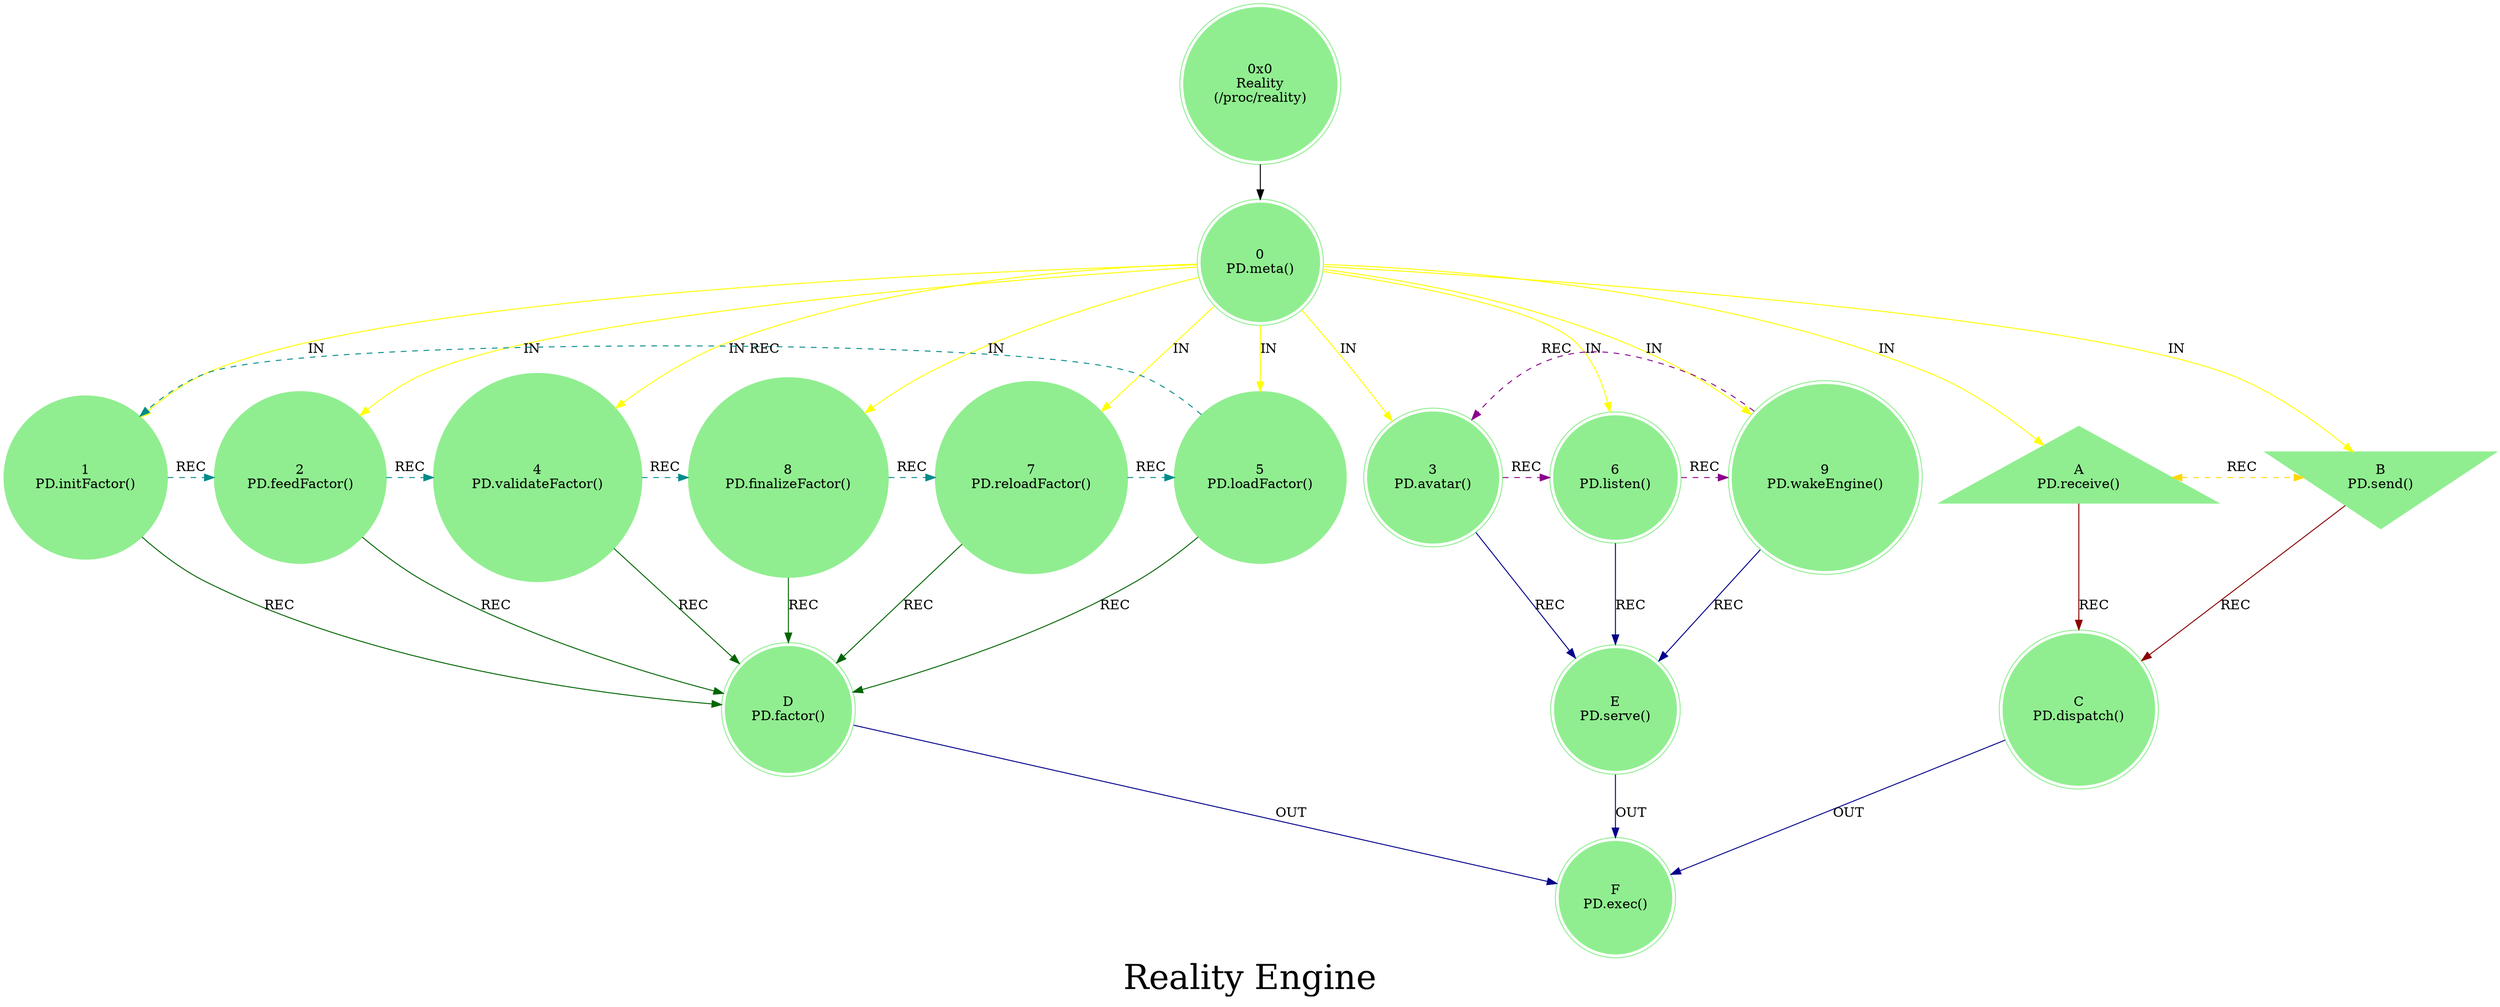 strict digraph RealityEngine {
    label = "Reality Engine";
    style = filled;
    color = lightgrey;
    fontsize = "36";
    comment = "";
    node [shape = circle; style = filled; color = lightgreen;];
    
    spark_0_mythos_t [label = "0x0\nReality\n(/proc/reality)";shape = doublecircle;];
    
    // r0::meta();r1,r2,r4,r8,r7,r5;r3,r6,r;ra::receive(),rb::send(),rc::dispatch(),rd::commit(),re::serve(),rf::exec()
    spark_0_prime_directive_t [label = "0\nPD.meta()";shape = doublecircle;comment = "Init Prime Directive";];
    spark_1_prime_directive_t [label = "1\nPD.initFactor()";shape = circle;comment = "initFactor() factor_t";];
    spark_2_prime_directive_t [label = "2\nPD.feedFactor()";shape = circle;comment = "feedFactor() observer_model_t, alignment_model_t, and spectral_model_t";];
    spark_4_prime_directive_t [label = "4\nPD.validateFactor()";shape = circle;comment = "validateFactor() factor_t integrity before/after injection";];
    spark_8_prime_directive_t [label = "8\nPD.finalizeFactor()";shape = circle;comment = "finalizeFactor() factor_t into information_factor_t";];
    spark_7_prime_directive_t [label = "7\nPD.reloadFactor()";shape = circle;comment = "reloadFactor() in the case feedFactor() failed";];
    spark_5_prime_directive_t [label = "5\nPD.loadFactor()";shape = circle;comment = "loadFactor() mainly used by PD.factor()";];
    spark_3_prime_directive_t [label = "3\nPD.avatar()";shape = doublecircle;comment = "`/proc/avatar`";];
    spark_6_prime_directive_t [label = "6\nPD.listen()";shape = doublecircle;comment = "Event listener";];
    spark_9_prime_directive_t [label = "9\nPD.wakeEngine()";shape = doublecircle;comment = "Time Controller";];
    spark_a_prime_directive_t [label = "A\nPD.receive()";shape = triangle;comment = "In gateway";];
    spark_b_prime_directive_t [label = "B\nPD.send()";shape = invtriangle;comment = "Out gateway";];
    spark_c_prime_directive_t [label = "C\nPD.dispatch()";shape = doublecircle;comment = "";];
    spark_d_prime_directive_t [label = "D\nPD.factor()";shape = doublecircle;comment = "`/proc/factor` Inquiry system";];
    spark_e_prime_directive_t [label = "E\nPD.serve()";shape = doublecircle;comment = "`/proc/reality`";];
    spark_f_prime_directive_t [label = "F\nPD.exec()";shape = doublecircle;comment = "";];
    
    // IN = Input
    // OUT = Output
    // REC = Recursion
    spark_0_prime_directive_t -> {spark_a_prime_directive_t spark_b_prime_directive_t spark_1_prime_directive_t spark_2_prime_directive_t spark_3_prime_directive_t spark_4_prime_directive_t spark_5_prime_directive_t spark_6_prime_directive_t spark_7_prime_directive_t spark_8_prime_directive_t spark_9_prime_directive_t} [label = "IN"; color = yellow; comment = "";];
    
    {spark_a_prime_directive_t spark_b_prime_directive_t} -> spark_c_prime_directive_t [label = "REC"; color = darkred; comment = "";];
    {spark_1_prime_directive_t spark_2_prime_directive_t spark_4_prime_directive_t spark_8_prime_directive_t spark_7_prime_directive_t spark_5_prime_directive_t} -> spark_d_prime_directive_t [label = "REC"; color = darkgreen; comment = "";];
    {spark_3_prime_directive_t spark_6_prime_directive_t spark_9_prime_directive_t} -> spark_e_prime_directive_t [label = "REC"; color = darkblue; comment = "";];
    
    spark_1_prime_directive_t -> spark_2_prime_directive_t -> spark_4_prime_directive_t -> spark_8_prime_directive_t -> spark_7_prime_directive_t -> spark_5_prime_directive_t -> spark_1_prime_directive_t [label = "REC"; color = darkcyan; comment = ""; style = dashed; constraint = false;];
    spark_3_prime_directive_t -> spark_6_prime_directive_t -> spark_9_prime_directive_t -> spark_3_prime_directive_t [label = "REC"; color = darkmagenta; comment = ""; style = dashed; constraint = false;];
    spark_a_prime_directive_t -> spark_b_prime_directive_t [label = "REC"; color = gold; comment = ""; style = dashed; constraint = false; dir = both;];
    
    {spark_c_prime_directive_t spark_d_prime_directive_t spark_e_prime_directive_t} -> spark_f_prime_directive_t [label = "OUT"; color = darkblue; comment = "";];
    
    spark_0_mythos_t -> spark_0_prime_directive_t;
}